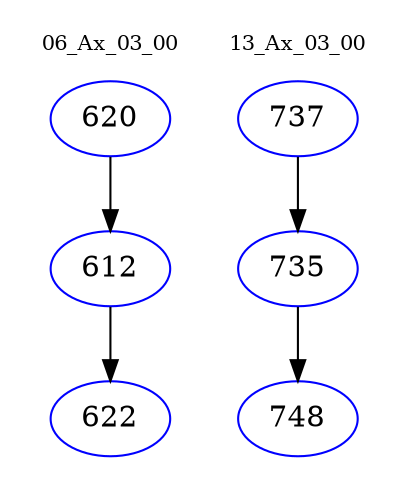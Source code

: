 digraph{
subgraph cluster_0 {
color = white
label = "06_Ax_03_00";
fontsize=10;
T0_620 [label="620", color="blue"]
T0_620 -> T0_612 [color="black"]
T0_612 [label="612", color="blue"]
T0_612 -> T0_622 [color="black"]
T0_622 [label="622", color="blue"]
}
subgraph cluster_1 {
color = white
label = "13_Ax_03_00";
fontsize=10;
T1_737 [label="737", color="blue"]
T1_737 -> T1_735 [color="black"]
T1_735 [label="735", color="blue"]
T1_735 -> T1_748 [color="black"]
T1_748 [label="748", color="blue"]
}
}
